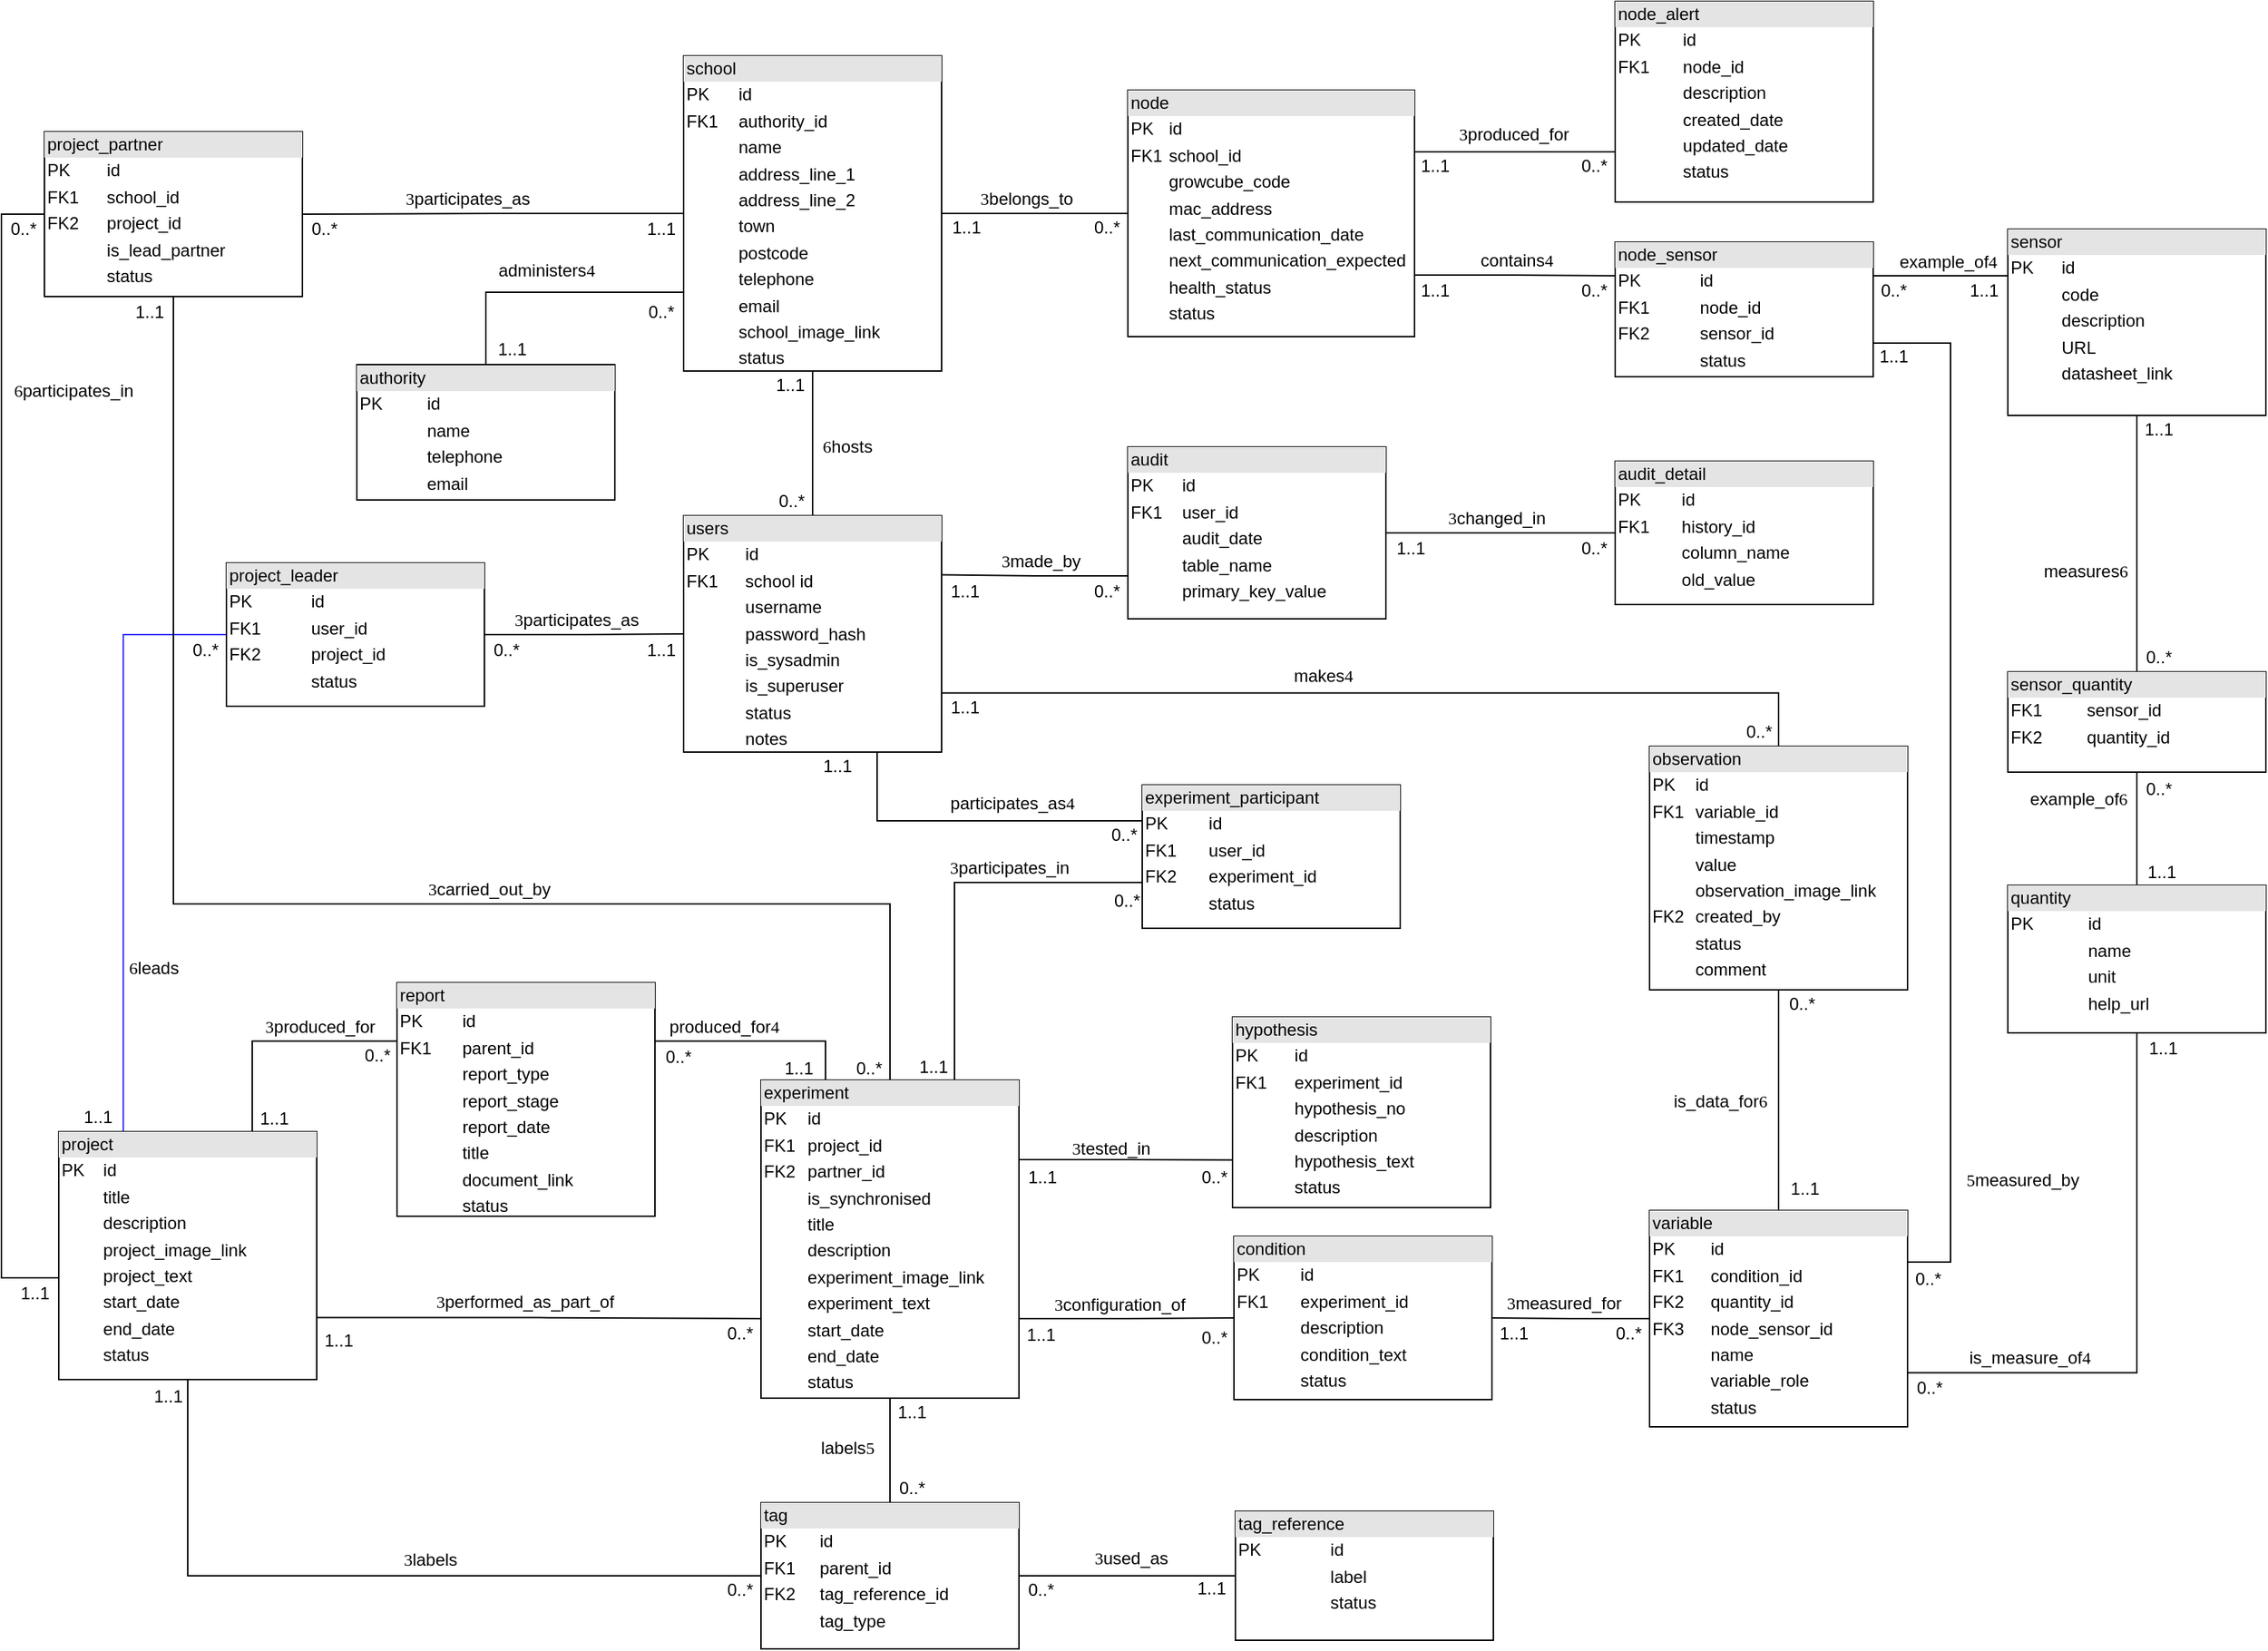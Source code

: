 <mxfile version="16.0.2" type="github">
  <diagram id="GT4HWWDPDFcIHrZqEgRG" name="Page-1">
    <mxGraphModel dx="1186" dy="739" grid="1" gridSize="10" guides="1" tooltips="1" connect="1" arrows="1" fold="1" page="1" pageScale="1" pageWidth="1654" pageHeight="1169" math="0" shadow="0">
      <root>
        <mxCell id="0" />
        <mxCell id="1" parent="0" />
        <mxCell id="s1vKow9W-h1bm-lspdOA-6" style="edgeStyle=orthogonalEdgeStyle;rounded=0;orthogonalLoop=1;jettySize=auto;html=1;entryX=1;entryY=0.5;entryDx=0;entryDy=0;endArrow=none;endFill=0;exitX=0;exitY=0.5;exitDx=0;exitDy=0;" parent="1" source="DI7pAqTGVOurwR-3GRII-1" target="s1vKow9W-h1bm-lspdOA-1" edge="1">
          <mxGeometry relative="1" as="geometry" />
        </mxCell>
        <mxCell id="s1vKow9W-h1bm-lspdOA-41" style="edgeStyle=orthogonalEdgeStyle;rounded=0;orthogonalLoop=1;jettySize=auto;html=1;endArrow=none;endFill=0;" parent="1" source="DI7pAqTGVOurwR-3GRII-1" target="DI7pAqTGVOurwR-3GRII-2" edge="1">
          <mxGeometry relative="1" as="geometry" />
        </mxCell>
        <mxCell id="DI7pAqTGVOurwR-3GRII-1" value="&lt;div style=&quot;box-sizing: border-box ; width: 100% ; background: #e4e4e4 ; padding: 2px&quot;&gt;school&lt;/div&gt;&lt;table style=&quot;width: 100% ; font-size: 1em&quot; cellpadding=&quot;2&quot; cellspacing=&quot;0&quot;&gt;&lt;tbody&gt;&lt;tr&gt;&lt;td&gt;PK&lt;/td&gt;&lt;td&gt;id&lt;/td&gt;&lt;/tr&gt;&lt;tr&gt;&lt;td&gt;FK1&lt;/td&gt;&lt;td&gt;authority_id&lt;/td&gt;&lt;/tr&gt;&lt;tr&gt;&lt;td&gt;&lt;br&gt;&lt;/td&gt;&lt;td&gt;name&lt;/td&gt;&lt;/tr&gt;&lt;tr&gt;&lt;td&gt;&lt;/td&gt;&lt;td&gt;address_line_1&lt;/td&gt;&lt;/tr&gt;&lt;tr&gt;&lt;td&gt;&lt;br&gt;&lt;/td&gt;&lt;td&gt;address_line_2&lt;/td&gt;&lt;/tr&gt;&lt;tr&gt;&lt;td&gt;&lt;br&gt;&lt;/td&gt;&lt;td&gt;town&lt;/td&gt;&lt;/tr&gt;&lt;tr&gt;&lt;td&gt;&lt;br&gt;&lt;/td&gt;&lt;td&gt;postcode&lt;/td&gt;&lt;/tr&gt;&lt;tr&gt;&lt;td&gt;&lt;br&gt;&lt;/td&gt;&lt;td&gt;telephone&lt;/td&gt;&lt;/tr&gt;&lt;tr&gt;&lt;td&gt;&lt;br&gt;&lt;/td&gt;&lt;td&gt;email&lt;/td&gt;&lt;/tr&gt;&lt;tr&gt;&lt;td&gt;&lt;br&gt;&lt;/td&gt;&lt;td&gt;school_image_link&lt;/td&gt;&lt;/tr&gt;&lt;tr&gt;&lt;td&gt;&lt;br&gt;&lt;/td&gt;&lt;td&gt;status&lt;/td&gt;&lt;/tr&gt;&lt;/tbody&gt;&lt;/table&gt;" style="verticalAlign=top;align=left;overflow=fill;html=1;" parent="1" vertex="1">
          <mxGeometry x="516" y="108" width="180" height="220" as="geometry" />
        </mxCell>
        <mxCell id="5m0OywbSjmkyc2m53UQx-3" style="edgeStyle=orthogonalEdgeStyle;rounded=0;orthogonalLoop=1;jettySize=auto;html=1;entryX=0;entryY=0.25;entryDx=0;entryDy=0;endArrow=none;endFill=0;exitX=0.75;exitY=1;exitDx=0;exitDy=0;" edge="1" parent="1" source="DI7pAqTGVOurwR-3GRII-2" target="5m0OywbSjmkyc2m53UQx-1">
          <mxGeometry relative="1" as="geometry" />
        </mxCell>
        <mxCell id="DI7pAqTGVOurwR-3GRII-2" value="&lt;div style=&quot;box-sizing: border-box ; width: 100% ; background: #e4e4e4 ; padding: 2px&quot;&gt;users&lt;/div&gt;&lt;table style=&quot;width: 100% ; font-size: 1em&quot; cellpadding=&quot;2&quot; cellspacing=&quot;0&quot;&gt;&lt;tbody&gt;&lt;tr&gt;&lt;td&gt;PK&lt;/td&gt;&lt;td&gt;id&lt;/td&gt;&lt;/tr&gt;&lt;tr&gt;&lt;td&gt;FK1&lt;/td&gt;&lt;td&gt;school id&lt;/td&gt;&lt;/tr&gt;&lt;tr&gt;&lt;td&gt;&lt;/td&gt;&lt;td&gt;username&lt;/td&gt;&lt;/tr&gt;&lt;tr&gt;&lt;td&gt;&lt;br&gt;&lt;/td&gt;&lt;td&gt;password_hash&lt;/td&gt;&lt;/tr&gt;&lt;tr&gt;&lt;td&gt;&lt;br&gt;&lt;/td&gt;&lt;td&gt;is_sysadmin&lt;/td&gt;&lt;/tr&gt;&lt;tr&gt;&lt;td&gt;&lt;br&gt;&lt;/td&gt;&lt;td&gt;is_superuser&lt;br&gt;&lt;/td&gt;&lt;/tr&gt;&lt;tr&gt;&lt;td&gt;&lt;br&gt;&lt;/td&gt;&lt;td&gt;status&lt;/td&gt;&lt;/tr&gt;&lt;tr&gt;&lt;td&gt;&lt;br&gt;&lt;/td&gt;&lt;td&gt;notes&lt;/td&gt;&lt;/tr&gt;&lt;/tbody&gt;&lt;/table&gt;" style="verticalAlign=top;align=left;overflow=fill;html=1;" parent="1" vertex="1">
          <mxGeometry x="516" y="429" width="180" height="165" as="geometry" />
        </mxCell>
        <mxCell id="s1vKow9W-h1bm-lspdOA-24" style="edgeStyle=orthogonalEdgeStyle;rounded=0;orthogonalLoop=1;jettySize=auto;html=1;endArrow=none;endFill=0;" parent="1" source="DI7pAqTGVOurwR-3GRII-3" target="DI7pAqTGVOurwR-3GRII-1" edge="1">
          <mxGeometry relative="1" as="geometry" />
        </mxCell>
        <mxCell id="mU0qmPMMRrktK2oFucwa-7" style="edgeStyle=orthogonalEdgeStyle;rounded=0;orthogonalLoop=1;jettySize=auto;html=1;entryX=0;entryY=0.25;entryDx=0;entryDy=0;endArrow=none;endFill=0;exitX=1;exitY=0.75;exitDx=0;exitDy=0;" parent="1" source="DI7pAqTGVOurwR-3GRII-3" target="mU0qmPMMRrktK2oFucwa-3" edge="1">
          <mxGeometry relative="1" as="geometry" />
        </mxCell>
        <mxCell id="DI7pAqTGVOurwR-3GRII-3" value="&lt;div style=&quot;box-sizing: border-box ; width: 100% ; background: #e4e4e4 ; padding: 2px&quot;&gt;node&lt;/div&gt;&lt;table style=&quot;width: 100% ; font-size: 1em&quot; cellpadding=&quot;2&quot; cellspacing=&quot;0&quot;&gt;&lt;tbody&gt;&lt;tr&gt;&lt;td&gt;PK&lt;/td&gt;&lt;td&gt;id&lt;/td&gt;&lt;/tr&gt;&lt;tr&gt;&lt;td&gt;FK1&lt;/td&gt;&lt;td&gt;school_id&lt;/td&gt;&lt;/tr&gt;&lt;tr&gt;&lt;td&gt;&lt;/td&gt;&lt;td&gt;growcube_code&lt;/td&gt;&lt;/tr&gt;&lt;tr&gt;&lt;td&gt;&lt;br&gt;&lt;/td&gt;&lt;td&gt;mac_address&lt;/td&gt;&lt;/tr&gt;&lt;tr&gt;&lt;td&gt;&lt;br&gt;&lt;/td&gt;&lt;td&gt;last_communication_date&lt;/td&gt;&lt;/tr&gt;&lt;tr&gt;&lt;td&gt;&lt;br&gt;&lt;/td&gt;&lt;td&gt;next_communication_expected&lt;/td&gt;&lt;/tr&gt;&lt;tr&gt;&lt;td&gt;&lt;br&gt;&lt;/td&gt;&lt;td&gt;health_status&lt;/td&gt;&lt;/tr&gt;&lt;tr&gt;&lt;td&gt;&lt;br&gt;&lt;/td&gt;&lt;td&gt;status&lt;/td&gt;&lt;/tr&gt;&lt;/tbody&gt;&lt;/table&gt;" style="verticalAlign=top;align=left;overflow=fill;html=1;" parent="1" vertex="1">
          <mxGeometry x="826" y="132" width="200" height="172" as="geometry" />
        </mxCell>
        <mxCell id="s1vKow9W-h1bm-lspdOA-9" style="edgeStyle=orthogonalEdgeStyle;rounded=0;orthogonalLoop=1;jettySize=auto;html=1;endArrow=none;endFill=0;exitX=1;exitY=0.75;exitDx=0;exitDy=0;entryX=0;entryY=0.75;entryDx=0;entryDy=0;" parent="1" source="DI7pAqTGVOurwR-3GRII-4" target="DI7pAqTGVOurwR-3GRII-5" edge="1">
          <mxGeometry relative="1" as="geometry" />
        </mxCell>
        <mxCell id="s1vKow9W-h1bm-lspdOA-26" style="edgeStyle=orthogonalEdgeStyle;rounded=0;orthogonalLoop=1;jettySize=auto;html=1;entryX=0;entryY=0.25;entryDx=0;entryDy=0;endArrow=none;endFill=0;exitX=0.75;exitY=0;exitDx=0;exitDy=0;" parent="1" source="DI7pAqTGVOurwR-3GRII-4" target="s1vKow9W-h1bm-lspdOA-25" edge="1">
          <mxGeometry relative="1" as="geometry" />
        </mxCell>
        <mxCell id="s1vKow9W-h1bm-lspdOA-44" style="edgeStyle=orthogonalEdgeStyle;rounded=0;orthogonalLoop=1;jettySize=auto;html=1;exitX=0.25;exitY=0;exitDx=0;exitDy=0;endArrow=none;endFill=0;entryX=0;entryY=0.5;entryDx=0;entryDy=0;strokeColor=#3333FF;" parent="1" source="DI7pAqTGVOurwR-3GRII-4" target="s1vKow9W-h1bm-lspdOA-2" edge="1">
          <mxGeometry relative="1" as="geometry" />
        </mxCell>
        <mxCell id="1vY7KWK3URtFZs-Z1HUP-3" style="edgeStyle=orthogonalEdgeStyle;rounded=0;orthogonalLoop=1;jettySize=auto;html=1;endArrow=none;endFill=0;exitX=0.5;exitY=1;exitDx=0;exitDy=0;entryX=0;entryY=0.5;entryDx=0;entryDy=0;" parent="1" source="DI7pAqTGVOurwR-3GRII-4" target="1vY7KWK3URtFZs-Z1HUP-1" edge="1">
          <mxGeometry relative="1" as="geometry" />
        </mxCell>
        <mxCell id="DI7pAqTGVOurwR-3GRII-4" value="&lt;div style=&quot;box-sizing: border-box ; width: 100% ; background: #e4e4e4 ; padding: 2px&quot;&gt;project&lt;/div&gt;&lt;table style=&quot;width: 100% ; font-size: 1em&quot; cellpadding=&quot;2&quot; cellspacing=&quot;0&quot;&gt;&lt;tbody&gt;&lt;tr&gt;&lt;td&gt;PK&lt;/td&gt;&lt;td&gt;id&lt;/td&gt;&lt;/tr&gt;&lt;tr&gt;&lt;td&gt;&lt;br&gt;&lt;/td&gt;&lt;td&gt;title&lt;/td&gt;&lt;/tr&gt;&lt;tr&gt;&lt;td&gt;&lt;/td&gt;&lt;td&gt;description&lt;/td&gt;&lt;/tr&gt;&lt;tr&gt;&lt;td&gt;&lt;br&gt;&lt;/td&gt;&lt;td&gt;project_image_link&lt;br&gt;&lt;/td&gt;&lt;/tr&gt;&lt;tr&gt;&lt;td&gt;&lt;br&gt;&lt;/td&gt;&lt;td&gt;project_text&lt;br&gt;&lt;/td&gt;&lt;/tr&gt;&lt;tr&gt;&lt;td&gt;&lt;br&gt;&lt;/td&gt;&lt;td&gt;start_date&lt;/td&gt;&lt;/tr&gt;&lt;tr&gt;&lt;td&gt;&lt;br&gt;&lt;/td&gt;&lt;td&gt;end_date&lt;/td&gt;&lt;/tr&gt;&lt;tr&gt;&lt;td&gt;&lt;br&gt;&lt;/td&gt;&lt;td&gt;status&lt;/td&gt;&lt;/tr&gt;&lt;/tbody&gt;&lt;/table&gt;" style="verticalAlign=top;align=left;overflow=fill;html=1;" parent="1" vertex="1">
          <mxGeometry x="80" y="859" width="180" height="173" as="geometry" />
        </mxCell>
        <mxCell id="s1vKow9W-h1bm-lspdOA-11" style="edgeStyle=orthogonalEdgeStyle;rounded=0;orthogonalLoop=1;jettySize=auto;html=1;entryX=0;entryY=0.5;entryDx=0;entryDy=0;endArrow=none;endFill=0;exitX=1;exitY=0.75;exitDx=0;exitDy=0;" parent="1" source="DI7pAqTGVOurwR-3GRII-5" target="DI7pAqTGVOurwR-3GRII-7" edge="1">
          <mxGeometry relative="1" as="geometry" />
        </mxCell>
        <mxCell id="s1vKow9W-h1bm-lspdOA-13" style="edgeStyle=orthogonalEdgeStyle;rounded=0;orthogonalLoop=1;jettySize=auto;html=1;endArrow=none;endFill=0;exitX=1;exitY=0.25;exitDx=0;exitDy=0;entryX=0;entryY=0.75;entryDx=0;entryDy=0;" parent="1" source="DI7pAqTGVOurwR-3GRII-5" target="DI7pAqTGVOurwR-3GRII-8" edge="1">
          <mxGeometry relative="1" as="geometry" />
        </mxCell>
        <mxCell id="s1vKow9W-h1bm-lspdOA-27" style="edgeStyle=orthogonalEdgeStyle;rounded=0;orthogonalLoop=1;jettySize=auto;html=1;entryX=1;entryY=0.25;entryDx=0;entryDy=0;endArrow=none;endFill=0;exitX=0.25;exitY=0;exitDx=0;exitDy=0;" parent="1" source="DI7pAqTGVOurwR-3GRII-5" target="s1vKow9W-h1bm-lspdOA-25" edge="1">
          <mxGeometry relative="1" as="geometry" />
        </mxCell>
        <mxCell id="5m0OywbSjmkyc2m53UQx-17" style="edgeStyle=orthogonalEdgeStyle;rounded=0;orthogonalLoop=1;jettySize=auto;html=1;entryX=0.5;entryY=1;entryDx=0;entryDy=0;endArrow=none;endFill=0;exitX=0.5;exitY=0;exitDx=0;exitDy=0;" edge="1" parent="1" source="DI7pAqTGVOurwR-3GRII-5" target="s1vKow9W-h1bm-lspdOA-1">
          <mxGeometry relative="1" as="geometry">
            <Array as="points">
              <mxPoint x="660" y="700" />
              <mxPoint x="160" y="700" />
            </Array>
          </mxGeometry>
        </mxCell>
        <mxCell id="DI7pAqTGVOurwR-3GRII-5" value="&lt;div style=&quot;box-sizing: border-box ; width: 100% ; background: #e4e4e4 ; padding: 2px&quot;&gt;experiment&lt;/div&gt;&lt;table style=&quot;width: 100% ; font-size: 1em&quot; cellpadding=&quot;2&quot; cellspacing=&quot;0&quot;&gt;&lt;tbody&gt;&lt;tr&gt;&lt;td&gt;PK&lt;/td&gt;&lt;td&gt;id&lt;/td&gt;&lt;/tr&gt;&lt;tr&gt;&lt;td&gt;FK1&lt;/td&gt;&lt;td&gt;project_id&lt;/td&gt;&lt;/tr&gt;&lt;tr&gt;&lt;td&gt;FK2&lt;/td&gt;&lt;td&gt;partner_id&lt;/td&gt;&lt;/tr&gt;&lt;tr&gt;&lt;td&gt;&lt;br&gt;&lt;/td&gt;&lt;td&gt;is_synchronised&lt;/td&gt;&lt;/tr&gt;&lt;tr&gt;&lt;td&gt;&lt;/td&gt;&lt;td&gt;title&lt;/td&gt;&lt;/tr&gt;&lt;tr&gt;&lt;td&gt;&lt;br&gt;&lt;/td&gt;&lt;td&gt;description&lt;/td&gt;&lt;/tr&gt;&lt;tr&gt;&lt;td&gt;&lt;br&gt;&lt;/td&gt;&lt;td&gt;experiment_image_link&lt;/td&gt;&lt;/tr&gt;&lt;tr&gt;&lt;td&gt;&lt;br&gt;&lt;/td&gt;&lt;td&gt;experiment_text&lt;/td&gt;&lt;/tr&gt;&lt;tr&gt;&lt;td&gt;&lt;br&gt;&lt;/td&gt;&lt;td&gt;start_date&lt;/td&gt;&lt;/tr&gt;&lt;tr&gt;&lt;td&gt;&lt;br&gt;&lt;/td&gt;&lt;td&gt;end_date&lt;/td&gt;&lt;/tr&gt;&lt;tr&gt;&lt;td&gt;&lt;br&gt;&lt;/td&gt;&lt;td&gt;status&lt;/td&gt;&lt;/tr&gt;&lt;/tbody&gt;&lt;/table&gt;" style="verticalAlign=top;align=left;overflow=fill;html=1;" parent="1" vertex="1">
          <mxGeometry x="570" y="823" width="180" height="222" as="geometry" />
        </mxCell>
        <mxCell id="s1vKow9W-h1bm-lspdOA-23" style="edgeStyle=orthogonalEdgeStyle;rounded=0;orthogonalLoop=1;jettySize=auto;html=1;entryX=0.5;entryY=1;entryDx=0;entryDy=0;endArrow=none;endFill=0;exitX=0.5;exitY=0;exitDx=0;exitDy=0;" parent="1" source="DI7pAqTGVOurwR-3GRII-6" target="s1vKow9W-h1bm-lspdOA-22" edge="1">
          <mxGeometry relative="1" as="geometry" />
        </mxCell>
        <mxCell id="s1vKow9W-h1bm-lspdOA-48" style="edgeStyle=orthogonalEdgeStyle;rounded=0;orthogonalLoop=1;jettySize=auto;html=1;entryX=1;entryY=0.5;entryDx=0;entryDy=0;endArrow=none;endFill=0;" parent="1" source="DI7pAqTGVOurwR-3GRII-6" target="DI7pAqTGVOurwR-3GRII-7" edge="1">
          <mxGeometry relative="1" as="geometry" />
        </mxCell>
        <mxCell id="DI7pAqTGVOurwR-3GRII-6" value="&lt;div style=&quot;box-sizing: border-box ; width: 100% ; background: #e4e4e4 ; padding: 2px&quot;&gt;variable&lt;/div&gt;&lt;table style=&quot;width: 100% ; font-size: 1em&quot; cellpadding=&quot;2&quot; cellspacing=&quot;0&quot;&gt;&lt;tbody&gt;&lt;tr&gt;&lt;td&gt;PK&lt;/td&gt;&lt;td&gt;id&lt;/td&gt;&lt;/tr&gt;&lt;tr&gt;&lt;td&gt;FK1&lt;/td&gt;&lt;td&gt;condition_id&lt;/td&gt;&lt;/tr&gt;&lt;tr&gt;&lt;td&gt;FK2&lt;/td&gt;&lt;td&gt;quantity_id&lt;/td&gt;&lt;/tr&gt;&lt;tr&gt;&lt;td&gt;FK3&lt;/td&gt;&lt;td&gt;node_sensor_id&lt;/td&gt;&lt;/tr&gt;&lt;tr&gt;&lt;td&gt;&lt;br&gt;&lt;/td&gt;&lt;td&gt;name&lt;/td&gt;&lt;/tr&gt;&lt;tr&gt;&lt;td&gt;&lt;br&gt;&lt;/td&gt;&lt;td&gt;variable_role&lt;/td&gt;&lt;/tr&gt;&lt;tr&gt;&lt;td&gt;&lt;br&gt;&lt;/td&gt;&lt;td&gt;status&lt;/td&gt;&lt;/tr&gt;&lt;/tbody&gt;&lt;/table&gt;" style="verticalAlign=top;align=left;overflow=fill;html=1;" parent="1" vertex="1">
          <mxGeometry x="1190" y="914" width="180" height="151" as="geometry" />
        </mxCell>
        <mxCell id="DI7pAqTGVOurwR-3GRII-7" value="&lt;div style=&quot;box-sizing: border-box ; width: 100% ; background: #e4e4e4 ; padding: 2px&quot;&gt;condition&lt;/div&gt;&lt;table style=&quot;width: 100% ; font-size: 1em&quot; cellpadding=&quot;2&quot; cellspacing=&quot;0&quot;&gt;&lt;tbody&gt;&lt;tr&gt;&lt;td&gt;PK&lt;/td&gt;&lt;td&gt;id&lt;/td&gt;&lt;/tr&gt;&lt;tr&gt;&lt;td&gt;FK1&lt;/td&gt;&lt;td&gt;experiment_id&lt;/td&gt;&lt;/tr&gt;&lt;tr&gt;&lt;td&gt;&lt;/td&gt;&lt;td&gt;description&lt;/td&gt;&lt;/tr&gt;&lt;tr&gt;&lt;td&gt;&lt;br&gt;&lt;/td&gt;&lt;td&gt;condition_text&lt;/td&gt;&lt;/tr&gt;&lt;tr&gt;&lt;td&gt;&lt;br&gt;&lt;/td&gt;&lt;td&gt;status&lt;/td&gt;&lt;/tr&gt;&lt;/tbody&gt;&lt;/table&gt;" style="verticalAlign=top;align=left;overflow=fill;html=1;" parent="1" vertex="1">
          <mxGeometry x="900" y="932" width="180" height="114" as="geometry" />
        </mxCell>
        <mxCell id="DI7pAqTGVOurwR-3GRII-8" value="&lt;div style=&quot;box-sizing: border-box ; width: 100% ; background: #e4e4e4 ; padding: 2px&quot;&gt;hypothesis&lt;/div&gt;&lt;table style=&quot;width: 100% ; font-size: 1em&quot; cellpadding=&quot;2&quot; cellspacing=&quot;0&quot;&gt;&lt;tbody&gt;&lt;tr&gt;&lt;td&gt;PK&lt;/td&gt;&lt;td&gt;id&lt;/td&gt;&lt;/tr&gt;&lt;tr&gt;&lt;td&gt;FK1&lt;/td&gt;&lt;td&gt;experiment_id&lt;/td&gt;&lt;/tr&gt;&lt;tr&gt;&lt;td&gt;&lt;/td&gt;&lt;td&gt;hypothesis_no&lt;/td&gt;&lt;/tr&gt;&lt;tr&gt;&lt;td&gt;&lt;br&gt;&lt;/td&gt;&lt;td&gt;description&lt;/td&gt;&lt;/tr&gt;&lt;tr&gt;&lt;td&gt;&lt;br&gt;&lt;/td&gt;&lt;td&gt;hypothesis_text&lt;/td&gt;&lt;/tr&gt;&lt;tr&gt;&lt;td&gt;&lt;br&gt;&lt;/td&gt;&lt;td&gt;status&lt;/td&gt;&lt;/tr&gt;&lt;/tbody&gt;&lt;/table&gt;" style="verticalAlign=top;align=left;overflow=fill;html=1;" parent="1" vertex="1">
          <mxGeometry x="899" y="779" width="180" height="133" as="geometry" />
        </mxCell>
        <mxCell id="s1vKow9W-h1bm-lspdOA-7" style="edgeStyle=orthogonalEdgeStyle;rounded=0;orthogonalLoop=1;jettySize=auto;html=1;endArrow=none;endFill=0;exitX=0;exitY=0.5;exitDx=0;exitDy=0;entryX=0;entryY=0.5;entryDx=0;entryDy=0;" parent="1" source="s1vKow9W-h1bm-lspdOA-1" target="DI7pAqTGVOurwR-3GRII-4" edge="1">
          <mxGeometry relative="1" as="geometry">
            <Array as="points">
              <mxPoint x="40" y="219" />
              <mxPoint x="40" y="961" />
              <mxPoint x="80" y="961" />
            </Array>
          </mxGeometry>
        </mxCell>
        <mxCell id="s1vKow9W-h1bm-lspdOA-1" value="&lt;div style=&quot;box-sizing: border-box ; width: 100% ; background: #e4e4e4 ; padding: 2px&quot;&gt;project_partner&lt;/div&gt;&lt;table style=&quot;width: 100% ; font-size: 1em&quot; cellpadding=&quot;2&quot; cellspacing=&quot;0&quot;&gt;&lt;tbody&gt;&lt;tr&gt;&lt;td&gt;PK&lt;/td&gt;&lt;td&gt;id&lt;/td&gt;&lt;/tr&gt;&lt;tr&gt;&lt;td&gt;FK1&lt;/td&gt;&lt;td&gt;school_id&lt;/td&gt;&lt;/tr&gt;&lt;tr&gt;&lt;td&gt;FK2&lt;/td&gt;&lt;td&gt;project_id&lt;/td&gt;&lt;/tr&gt;&lt;tr&gt;&lt;td&gt;&lt;br&gt;&lt;/td&gt;&lt;td&gt;is_lead_partner&lt;/td&gt;&lt;/tr&gt;&lt;tr&gt;&lt;td&gt;&lt;br&gt;&lt;/td&gt;&lt;td&gt;status&lt;br&gt;&lt;/td&gt;&lt;/tr&gt;&lt;/tbody&gt;&lt;/table&gt;" style="verticalAlign=top;align=left;overflow=fill;html=1;" parent="1" vertex="1">
          <mxGeometry x="70" y="161" width="180" height="115" as="geometry" />
        </mxCell>
        <mxCell id="s1vKow9W-h1bm-lspdOA-43" style="edgeStyle=orthogonalEdgeStyle;rounded=0;orthogonalLoop=1;jettySize=auto;html=1;entryX=0;entryY=0.5;entryDx=0;entryDy=0;endArrow=none;endFill=0;" parent="1" source="s1vKow9W-h1bm-lspdOA-2" target="DI7pAqTGVOurwR-3GRII-2" edge="1">
          <mxGeometry relative="1" as="geometry" />
        </mxCell>
        <mxCell id="s1vKow9W-h1bm-lspdOA-2" value="&lt;div style=&quot;box-sizing: border-box ; width: 100% ; background: #e4e4e4 ; padding: 2px&quot;&gt;project_leader&lt;/div&gt;&lt;table style=&quot;width: 100% ; font-size: 1em&quot; cellpadding=&quot;2&quot; cellspacing=&quot;0&quot;&gt;&lt;tbody&gt;&lt;tr&gt;&lt;td&gt;PK&lt;/td&gt;&lt;td&gt;id&lt;/td&gt;&lt;/tr&gt;&lt;tr&gt;&lt;td&gt;FK1&lt;/td&gt;&lt;td&gt;user_id&lt;/td&gt;&lt;/tr&gt;&lt;tr&gt;&lt;td&gt;FK2&lt;/td&gt;&lt;td&gt;project_id&lt;/td&gt;&lt;/tr&gt;&lt;tr&gt;&lt;td&gt;&lt;br&gt;&lt;/td&gt;&lt;td&gt;status&lt;/td&gt;&lt;/tr&gt;&lt;/tbody&gt;&lt;/table&gt;" style="verticalAlign=top;align=left;overflow=fill;html=1;" parent="1" vertex="1">
          <mxGeometry x="197" y="462" width="180" height="100" as="geometry" />
        </mxCell>
        <mxCell id="s1vKow9W-h1bm-lspdOA-21" style="edgeStyle=orthogonalEdgeStyle;rounded=0;orthogonalLoop=1;jettySize=auto;html=1;entryX=1;entryY=0.75;entryDx=0;entryDy=0;endArrow=none;endFill=0;exitX=0.5;exitY=1;exitDx=0;exitDy=0;" parent="1" source="mU0qmPMMRrktK2oFucwa-6" target="DI7pAqTGVOurwR-3GRII-6" edge="1">
          <mxGeometry relative="1" as="geometry">
            <mxPoint x="1190" y="825" as="sourcePoint" />
          </mxGeometry>
        </mxCell>
        <mxCell id="5m0OywbSjmkyc2m53UQx-10" style="edgeStyle=orthogonalEdgeStyle;rounded=0;orthogonalLoop=1;jettySize=auto;html=1;entryX=1;entryY=0.75;entryDx=0;entryDy=0;endArrow=none;endFill=0;exitX=0.5;exitY=0;exitDx=0;exitDy=0;" edge="1" parent="1" source="s1vKow9W-h1bm-lspdOA-22" target="DI7pAqTGVOurwR-3GRII-2">
          <mxGeometry relative="1" as="geometry">
            <mxPoint x="1280" y="628" as="sourcePoint" />
          </mxGeometry>
        </mxCell>
        <mxCell id="s1vKow9W-h1bm-lspdOA-22" value="&lt;div style=&quot;box-sizing: border-box ; width: 100% ; background: #e4e4e4 ; padding: 2px&quot;&gt;observation&lt;/div&gt;&lt;table style=&quot;width: 100% ; font-size: 1em&quot; cellpadding=&quot;2&quot; cellspacing=&quot;0&quot;&gt;&lt;tbody&gt;&lt;tr&gt;&lt;td&gt;PK&lt;/td&gt;&lt;td&gt;id&lt;/td&gt;&lt;/tr&gt;&lt;tr&gt;&lt;td&gt;FK1&lt;/td&gt;&lt;td&gt;variable_id&lt;/td&gt;&lt;/tr&gt;&lt;tr&gt;&lt;td&gt;&lt;br&gt;&lt;/td&gt;&lt;td&gt;timestamp&lt;/td&gt;&lt;/tr&gt;&lt;tr&gt;&lt;td&gt;&lt;/td&gt;&lt;td&gt;value&lt;/td&gt;&lt;/tr&gt;&lt;tr&gt;&lt;td&gt;&lt;br&gt;&lt;/td&gt;&lt;td&gt;observation_image_link&lt;/td&gt;&lt;/tr&gt;&lt;tr&gt;&lt;td&gt;FK2&lt;/td&gt;&lt;td&gt;created_by&lt;/td&gt;&lt;/tr&gt;&lt;tr&gt;&lt;td&gt;&lt;br&gt;&lt;/td&gt;&lt;td&gt;status&lt;/td&gt;&lt;/tr&gt;&lt;tr&gt;&lt;td&gt;&lt;br&gt;&lt;/td&gt;&lt;td&gt;comment&lt;/td&gt;&lt;/tr&gt;&lt;/tbody&gt;&lt;/table&gt;" style="verticalAlign=top;align=left;overflow=fill;html=1;" parent="1" vertex="1">
          <mxGeometry x="1190" y="590" width="180" height="170" as="geometry" />
        </mxCell>
        <mxCell id="s1vKow9W-h1bm-lspdOA-25" value="&lt;div style=&quot;box-sizing: border-box ; width: 100% ; background: #e4e4e4 ; padding: 2px&quot;&gt;report&lt;/div&gt;&lt;table style=&quot;width: 100% ; font-size: 1em&quot; cellpadding=&quot;2&quot; cellspacing=&quot;0&quot;&gt;&lt;tbody&gt;&lt;tr&gt;&lt;td&gt;PK&lt;/td&gt;&lt;td&gt;id&lt;/td&gt;&lt;/tr&gt;&lt;tr&gt;&lt;td&gt;FK1&lt;/td&gt;&lt;td&gt;parent_id&lt;/td&gt;&lt;/tr&gt;&lt;tr&gt;&lt;td&gt;&lt;br&gt;&lt;/td&gt;&lt;td&gt;report_type&lt;/td&gt;&lt;/tr&gt;&lt;tr&gt;&lt;td&gt;&lt;br&gt;&lt;/td&gt;&lt;td&gt;report_stage&lt;/td&gt;&lt;/tr&gt;&lt;tr&gt;&lt;td&gt;&lt;/td&gt;&lt;td&gt;report_date&lt;/td&gt;&lt;/tr&gt;&lt;tr&gt;&lt;td&gt;&lt;br&gt;&lt;/td&gt;&lt;td&gt;title&lt;/td&gt;&lt;/tr&gt;&lt;tr&gt;&lt;td&gt;&lt;br&gt;&lt;/td&gt;&lt;td&gt;document_link&lt;/td&gt;&lt;/tr&gt;&lt;tr&gt;&lt;td&gt;&lt;br&gt;&lt;/td&gt;&lt;td&gt;status&lt;/td&gt;&lt;/tr&gt;&lt;/tbody&gt;&lt;/table&gt;" style="verticalAlign=top;align=left;overflow=fill;html=1;" parent="1" vertex="1">
          <mxGeometry x="316" y="755" width="180" height="163" as="geometry" />
        </mxCell>
        <mxCell id="s1vKow9W-h1bm-lspdOA-47" style="edgeStyle=orthogonalEdgeStyle;rounded=0;orthogonalLoop=1;jettySize=auto;html=1;endArrow=none;endFill=0;exitX=1;exitY=0.25;exitDx=0;exitDy=0;entryX=1;entryY=0.25;entryDx=0;entryDy=0;" parent="1" source="s1vKow9W-h1bm-lspdOA-38" target="DI7pAqTGVOurwR-3GRII-2" edge="1">
          <mxGeometry relative="1" as="geometry" />
        </mxCell>
        <mxCell id="mU0qmPMMRrktK2oFucwa-2" style="edgeStyle=orthogonalEdgeStyle;rounded=0;orthogonalLoop=1;jettySize=auto;html=1;entryX=0;entryY=0.5;entryDx=0;entryDy=0;endArrow=none;endFill=0;" parent="1" source="s1vKow9W-h1bm-lspdOA-38" target="mU0qmPMMRrktK2oFucwa-1" edge="1">
          <mxGeometry relative="1" as="geometry" />
        </mxCell>
        <mxCell id="s1vKow9W-h1bm-lspdOA-38" value="&lt;div style=&quot;box-sizing: border-box ; width: 100% ; background: #e4e4e4 ; padding: 2px&quot;&gt;audit&lt;/div&gt;&lt;table style=&quot;width: 100% ; font-size: 1em&quot; cellpadding=&quot;2&quot; cellspacing=&quot;0&quot;&gt;&lt;tbody&gt;&lt;tr&gt;&lt;td&gt;PK&lt;/td&gt;&lt;td&gt;id&lt;/td&gt;&lt;/tr&gt;&lt;tr&gt;&lt;td&gt;FK1&lt;/td&gt;&lt;td&gt;user_id&lt;/td&gt;&lt;/tr&gt;&lt;tr&gt;&lt;td&gt;&lt;/td&gt;&lt;td&gt;audit_date&lt;/td&gt;&lt;/tr&gt;&lt;tr&gt;&lt;td&gt;&lt;br&gt;&lt;/td&gt;&lt;td&gt;table_name&lt;/td&gt;&lt;/tr&gt;&lt;tr&gt;&lt;td&gt;&lt;br&gt;&lt;/td&gt;&lt;td&gt;primary_key_value&lt;/td&gt;&lt;/tr&gt;&lt;/tbody&gt;&lt;/table&gt;" style="verticalAlign=top;align=left;overflow=fill;html=1;direction=west;" parent="1" vertex="1">
          <mxGeometry x="826" y="381" width="180" height="120" as="geometry" />
        </mxCell>
        <mxCell id="mU0qmPMMRrktK2oFucwa-1" value="&lt;div style=&quot;box-sizing: border-box ; width: 100% ; background: #e4e4e4 ; padding: 2px&quot;&gt;audit_detail&lt;/div&gt;&lt;table style=&quot;width: 100% ; font-size: 1em&quot; cellpadding=&quot;2&quot; cellspacing=&quot;0&quot;&gt;&lt;tbody&gt;&lt;tr&gt;&lt;td&gt;PK&lt;/td&gt;&lt;td&gt;id&lt;/td&gt;&lt;/tr&gt;&lt;tr&gt;&lt;td&gt;FK1&lt;/td&gt;&lt;td&gt;history_id&lt;/td&gt;&lt;/tr&gt;&lt;tr&gt;&lt;td&gt;&lt;/td&gt;&lt;td&gt;column_name&lt;/td&gt;&lt;/tr&gt;&lt;tr&gt;&lt;td&gt;&lt;br&gt;&lt;/td&gt;&lt;td&gt;old_value&lt;/td&gt;&lt;/tr&gt;&lt;/tbody&gt;&lt;/table&gt;" style="verticalAlign=top;align=left;overflow=fill;html=1;" parent="1" vertex="1">
          <mxGeometry x="1166" y="391" width="180" height="100" as="geometry" />
        </mxCell>
        <mxCell id="n-VTMBPoaEP1NuKZzEx5-3" style="edgeStyle=orthogonalEdgeStyle;rounded=0;orthogonalLoop=1;jettySize=auto;html=1;endArrow=none;endFill=0;exitX=1;exitY=0.75;exitDx=0;exitDy=0;entryX=1;entryY=0.25;entryDx=0;entryDy=0;" parent="1" source="mU0qmPMMRrktK2oFucwa-3" target="DI7pAqTGVOurwR-3GRII-6" edge="1">
          <mxGeometry relative="1" as="geometry">
            <Array as="points">
              <mxPoint x="1400" y="309" />
              <mxPoint x="1400" y="950" />
              <mxPoint x="1370" y="950" />
            </Array>
            <mxPoint x="1370" y="902" as="targetPoint" />
          </mxGeometry>
        </mxCell>
        <mxCell id="mU0qmPMMRrktK2oFucwa-3" value="&lt;div style=&quot;box-sizing: border-box ; width: 100% ; background: #e4e4e4 ; padding: 2px&quot;&gt;node_sensor&lt;/div&gt;&lt;table style=&quot;width: 100% ; font-size: 1em&quot; cellpadding=&quot;2&quot; cellspacing=&quot;0&quot;&gt;&lt;tbody&gt;&lt;tr&gt;&lt;td&gt;PK&lt;/td&gt;&lt;td&gt;id&lt;/td&gt;&lt;/tr&gt;&lt;tr&gt;&lt;td&gt;FK1&lt;/td&gt;&lt;td&gt;node_id&lt;/td&gt;&lt;/tr&gt;&lt;tr&gt;&lt;td&gt;FK2&lt;/td&gt;&lt;td&gt;sensor_id&lt;br&gt;&lt;/td&gt;&lt;/tr&gt;&lt;tr&gt;&lt;td&gt;&lt;br&gt;&lt;/td&gt;&lt;td&gt;status&lt;/td&gt;&lt;/tr&gt;&lt;/tbody&gt;&lt;/table&gt;" style="verticalAlign=top;align=left;overflow=fill;html=1;" parent="1" vertex="1">
          <mxGeometry x="1166" y="238" width="180" height="94" as="geometry" />
        </mxCell>
        <mxCell id="mU0qmPMMRrktK2oFucwa-8" style="edgeStyle=orthogonalEdgeStyle;rounded=0;orthogonalLoop=1;jettySize=auto;html=1;entryX=1;entryY=0.25;entryDx=0;entryDy=0;endArrow=none;endFill=0;exitX=0;exitY=0.25;exitDx=0;exitDy=0;" parent="1" source="mU0qmPMMRrktK2oFucwa-4" target="mU0qmPMMRrktK2oFucwa-3" edge="1">
          <mxGeometry relative="1" as="geometry" />
        </mxCell>
        <mxCell id="mU0qmPMMRrktK2oFucwa-9" style="edgeStyle=orthogonalEdgeStyle;rounded=0;orthogonalLoop=1;jettySize=auto;html=1;entryX=0.5;entryY=0;entryDx=0;entryDy=0;endArrow=none;endFill=0;" parent="1" source="mU0qmPMMRrktK2oFucwa-4" target="mU0qmPMMRrktK2oFucwa-5" edge="1">
          <mxGeometry relative="1" as="geometry" />
        </mxCell>
        <mxCell id="mU0qmPMMRrktK2oFucwa-4" value="&lt;div style=&quot;box-sizing: border-box ; width: 100% ; background: #e4e4e4 ; padding: 2px&quot;&gt;sensor&lt;/div&gt;&lt;table style=&quot;width: 100% ; font-size: 1em&quot; cellpadding=&quot;2&quot; cellspacing=&quot;0&quot;&gt;&lt;tbody&gt;&lt;tr&gt;&lt;td&gt;PK&lt;/td&gt;&lt;td&gt;id&lt;/td&gt;&lt;/tr&gt;&lt;tr&gt;&lt;td&gt;&lt;br&gt;&lt;/td&gt;&lt;td&gt;code&lt;/td&gt;&lt;/tr&gt;&lt;tr&gt;&lt;td&gt;&lt;/td&gt;&lt;td&gt;description&lt;/td&gt;&lt;/tr&gt;&lt;tr&gt;&lt;td&gt;&lt;br&gt;&lt;/td&gt;&lt;td&gt;URL&lt;/td&gt;&lt;/tr&gt;&lt;tr&gt;&lt;td&gt;&lt;br&gt;&lt;/td&gt;&lt;td&gt;datasheet_link&lt;/td&gt;&lt;/tr&gt;&lt;/tbody&gt;&lt;/table&gt;" style="verticalAlign=top;align=left;overflow=fill;html=1;" parent="1" vertex="1">
          <mxGeometry x="1440" y="229" width="180" height="130" as="geometry" />
        </mxCell>
        <mxCell id="mU0qmPMMRrktK2oFucwa-10" style="edgeStyle=orthogonalEdgeStyle;rounded=0;orthogonalLoop=1;jettySize=auto;html=1;entryX=0.5;entryY=0;entryDx=0;entryDy=0;endArrow=none;endFill=0;" parent="1" source="mU0qmPMMRrktK2oFucwa-5" target="mU0qmPMMRrktK2oFucwa-6" edge="1">
          <mxGeometry relative="1" as="geometry" />
        </mxCell>
        <mxCell id="mU0qmPMMRrktK2oFucwa-5" value="&lt;div style=&quot;box-sizing: border-box ; width: 100% ; background: #e4e4e4 ; padding: 2px&quot;&gt;sensor_quantity&lt;/div&gt;&lt;table style=&quot;width: 100% ; font-size: 1em&quot; cellpadding=&quot;2&quot; cellspacing=&quot;0&quot;&gt;&lt;tbody&gt;&lt;tr&gt;&lt;td&gt;FK1&lt;/td&gt;&lt;td&gt;sensor_id&lt;/td&gt;&lt;/tr&gt;&lt;tr&gt;&lt;td&gt;FK2&lt;/td&gt;&lt;td&gt;quantity_id&lt;/td&gt;&lt;/tr&gt;&lt;/tbody&gt;&lt;/table&gt;" style="verticalAlign=top;align=left;overflow=fill;html=1;" parent="1" vertex="1">
          <mxGeometry x="1440" y="538" width="180" height="70" as="geometry" />
        </mxCell>
        <mxCell id="mU0qmPMMRrktK2oFucwa-6" value="&lt;div style=&quot;box-sizing: border-box ; width: 100% ; background: #e4e4e4 ; padding: 2px&quot;&gt;quantity&lt;/div&gt;&lt;table style=&quot;width: 100% ; font-size: 1em&quot; cellpadding=&quot;2&quot; cellspacing=&quot;0&quot;&gt;&lt;tbody&gt;&lt;tr&gt;&lt;td&gt;PK&lt;/td&gt;&lt;td&gt;id&lt;/td&gt;&lt;/tr&gt;&lt;tr&gt;&lt;td&gt;&lt;br&gt;&lt;/td&gt;&lt;td&gt;name&lt;/td&gt;&lt;/tr&gt;&lt;tr&gt;&lt;td&gt;&lt;/td&gt;&lt;td&gt;unit&lt;/td&gt;&lt;/tr&gt;&lt;tr&gt;&lt;td&gt;&lt;br&gt;&lt;/td&gt;&lt;td&gt;help_url&lt;/td&gt;&lt;/tr&gt;&lt;/tbody&gt;&lt;/table&gt;" style="verticalAlign=top;align=left;overflow=fill;html=1;" parent="1" vertex="1">
          <mxGeometry x="1440" y="687" width="180" height="103" as="geometry" />
        </mxCell>
        <mxCell id="mU0qmPMMRrktK2oFucwa-12" style="edgeStyle=orthogonalEdgeStyle;rounded=0;orthogonalLoop=1;jettySize=auto;html=1;entryX=1;entryY=0.25;entryDx=0;entryDy=0;endArrow=none;endFill=0;exitX=0;exitY=0.75;exitDx=0;exitDy=0;" parent="1" source="mU0qmPMMRrktK2oFucwa-11" target="DI7pAqTGVOurwR-3GRII-3" edge="1">
          <mxGeometry relative="1" as="geometry" />
        </mxCell>
        <mxCell id="mU0qmPMMRrktK2oFucwa-11" value="&lt;div style=&quot;box-sizing: border-box ; width: 100% ; background: #e4e4e4 ; padding: 2px&quot;&gt;node_alert&lt;/div&gt;&lt;table style=&quot;width: 100% ; font-size: 1em&quot; cellpadding=&quot;2&quot; cellspacing=&quot;0&quot;&gt;&lt;tbody&gt;&lt;tr&gt;&lt;td&gt;PK&lt;/td&gt;&lt;td&gt;id&lt;/td&gt;&lt;/tr&gt;&lt;tr&gt;&lt;td&gt;FK1&lt;/td&gt;&lt;td&gt;node_id&lt;/td&gt;&lt;/tr&gt;&lt;tr&gt;&lt;td&gt;&lt;/td&gt;&lt;td&gt;description&lt;/td&gt;&lt;/tr&gt;&lt;tr&gt;&lt;td&gt;&lt;br&gt;&lt;/td&gt;&lt;td&gt;created_date&lt;/td&gt;&lt;/tr&gt;&lt;tr&gt;&lt;td&gt;&lt;br&gt;&lt;/td&gt;&lt;td&gt;updated_date&lt;/td&gt;&lt;/tr&gt;&lt;tr&gt;&lt;td&gt;&lt;br&gt;&lt;/td&gt;&lt;td&gt;status&lt;/td&gt;&lt;/tr&gt;&lt;tr&gt;&lt;td&gt;&lt;br&gt;&lt;/td&gt;&lt;td&gt;&lt;br&gt;&lt;/td&gt;&lt;/tr&gt;&lt;/tbody&gt;&lt;/table&gt;" style="verticalAlign=top;align=left;overflow=fill;html=1;" parent="1" vertex="1">
          <mxGeometry x="1166" y="70" width="180" height="140" as="geometry" />
        </mxCell>
        <mxCell id="mU0qmPMMRrktK2oFucwa-15" value="0..*" style="text;html=1;align=center;verticalAlign=middle;resizable=0;points=[];autosize=1;strokeColor=none;fillColor=none;" parent="1" vertex="1">
          <mxGeometry x="1136" y="262" width="30" height="20" as="geometry" />
        </mxCell>
        <mxCell id="mU0qmPMMRrktK2oFucwa-16" value="0..*" style="text;html=1;align=center;verticalAlign=middle;resizable=0;points=[];autosize=1;strokeColor=none;fillColor=none;" parent="1" vertex="1">
          <mxGeometry x="540" y="990" width="30" height="20" as="geometry" />
        </mxCell>
        <mxCell id="mU0qmPMMRrktK2oFucwa-17" value="0..*" style="text;html=1;align=center;verticalAlign=middle;resizable=0;points=[];autosize=1;strokeColor=none;fillColor=none;" parent="1" vertex="1">
          <mxGeometry x="497" y="797" width="30" height="20" as="geometry" />
        </mxCell>
        <mxCell id="mU0qmPMMRrktK2oFucwa-19" value="0..*" style="text;html=1;align=center;verticalAlign=middle;resizable=0;points=[];autosize=1;strokeColor=none;fillColor=none;" parent="1" vertex="1">
          <mxGeometry x="1345" y="262" width="30" height="20" as="geometry" />
        </mxCell>
        <mxCell id="mU0qmPMMRrktK2oFucwa-20" value="0..*" style="text;html=1;align=center;verticalAlign=middle;resizable=0;points=[];autosize=1;strokeColor=none;fillColor=none;" parent="1" vertex="1">
          <mxGeometry x="1136" y="442" width="30" height="20" as="geometry" />
        </mxCell>
        <mxCell id="mU0qmPMMRrktK2oFucwa-21" value="0..*" style="text;html=1;align=center;verticalAlign=middle;resizable=0;points=[];autosize=1;strokeColor=none;fillColor=none;" parent="1" vertex="1">
          <mxGeometry x="287" y="796" width="30" height="20" as="geometry" />
        </mxCell>
        <mxCell id="mU0qmPMMRrktK2oFucwa-22" value="0..*" style="text;html=1;align=center;verticalAlign=middle;resizable=0;points=[];autosize=1;strokeColor=none;fillColor=none;" parent="1" vertex="1">
          <mxGeometry x="796" y="472" width="30" height="20" as="geometry" />
        </mxCell>
        <mxCell id="mU0qmPMMRrktK2oFucwa-23" value="0..*" style="text;html=1;align=center;verticalAlign=middle;resizable=0;points=[];autosize=1;strokeColor=none;fillColor=none;" parent="1" vertex="1">
          <mxGeometry x="796" y="218" width="30" height="20" as="geometry" />
        </mxCell>
        <mxCell id="mU0qmPMMRrktK2oFucwa-24" value="0..*" style="text;html=1;align=center;verticalAlign=middle;resizable=0;points=[];autosize=1;strokeColor=none;fillColor=none;" parent="1" vertex="1">
          <mxGeometry x="40" y="219" width="30" height="20" as="geometry" />
        </mxCell>
        <mxCell id="mU0qmPMMRrktK2oFucwa-25" value="0..*" style="text;html=1;align=center;verticalAlign=middle;resizable=0;points=[];autosize=1;strokeColor=none;fillColor=none;" parent="1" vertex="1">
          <mxGeometry x="250" y="219" width="30" height="20" as="geometry" />
        </mxCell>
        <mxCell id="mU0qmPMMRrktK2oFucwa-26" value="0..*" style="text;html=1;align=center;verticalAlign=middle;resizable=0;points=[];autosize=1;strokeColor=none;fillColor=none;" parent="1" vertex="1">
          <mxGeometry x="1136" y="175" width="30" height="20" as="geometry" />
        </mxCell>
        <mxCell id="mU0qmPMMRrktK2oFucwa-27" value="0..*" style="text;html=1;align=center;verticalAlign=middle;resizable=0;points=[];autosize=1;strokeColor=none;fillColor=none;" parent="1" vertex="1">
          <mxGeometry x="871" y="993" width="30" height="20" as="geometry" />
        </mxCell>
        <mxCell id="mU0qmPMMRrktK2oFucwa-28" value="0..*" style="text;html=1;align=center;verticalAlign=middle;resizable=0;points=[];autosize=1;strokeColor=none;fillColor=none;" parent="1" vertex="1">
          <mxGeometry x="871" y="881" width="30" height="20" as="geometry" />
        </mxCell>
        <mxCell id="mU0qmPMMRrktK2oFucwa-29" value="0..*" style="text;html=1;align=center;verticalAlign=middle;resizable=0;points=[];autosize=1;strokeColor=none;fillColor=none;" parent="1" vertex="1">
          <mxGeometry x="167" y="513" width="30" height="20" as="geometry" />
        </mxCell>
        <mxCell id="mU0qmPMMRrktK2oFucwa-30" value="0..*" style="text;html=1;align=center;verticalAlign=middle;resizable=0;points=[];autosize=1;strokeColor=none;fillColor=none;" parent="1" vertex="1">
          <mxGeometry x="576" y="409" width="30" height="20" as="geometry" />
        </mxCell>
        <mxCell id="mU0qmPMMRrktK2oFucwa-31" value="0..*" style="text;html=1;align=center;verticalAlign=middle;resizable=0;points=[];autosize=1;strokeColor=none;fillColor=none;" parent="1" vertex="1">
          <mxGeometry x="377" y="513" width="30" height="20" as="geometry" />
        </mxCell>
        <mxCell id="mU0qmPMMRrktK2oFucwa-32" value="1..1" style="text;html=1;align=center;verticalAlign=middle;resizable=0;points=[];autosize=1;strokeColor=none;fillColor=none;" parent="1" vertex="1">
          <mxGeometry x="576" y="805" width="40" height="20" as="geometry" />
        </mxCell>
        <mxCell id="mU0qmPMMRrktK2oFucwa-33" value="0..*" style="text;html=1;align=center;verticalAlign=middle;resizable=0;points=[];autosize=1;strokeColor=none;fillColor=none;" parent="1" vertex="1">
          <mxGeometry x="1160" y="990" width="30" height="20" as="geometry" />
        </mxCell>
        <mxCell id="mU0qmPMMRrktK2oFucwa-34" value="0..*" style="text;html=1;align=center;verticalAlign=middle;resizable=0;points=[];autosize=1;strokeColor=none;fillColor=none;" parent="1" vertex="1">
          <mxGeometry x="1370" y="1028" width="30" height="20" as="geometry" />
        </mxCell>
        <mxCell id="mU0qmPMMRrktK2oFucwa-35" value="0..*" style="text;html=1;align=center;verticalAlign=middle;resizable=0;points=[];autosize=1;strokeColor=none;fillColor=none;" parent="1" vertex="1">
          <mxGeometry x="1281" y="760" width="30" height="20" as="geometry" />
        </mxCell>
        <mxCell id="mU0qmPMMRrktK2oFucwa-36" value="0..*" style="text;html=1;align=center;verticalAlign=middle;resizable=0;points=[];autosize=1;strokeColor=none;fillColor=none;" parent="1" vertex="1">
          <mxGeometry x="1530" y="610" width="30" height="20" as="geometry" />
        </mxCell>
        <mxCell id="mU0qmPMMRrktK2oFucwa-37" value="0..*" style="text;html=1;align=center;verticalAlign=middle;resizable=0;points=[];autosize=1;strokeColor=none;fillColor=none;" parent="1" vertex="1">
          <mxGeometry x="1530" y="518" width="30" height="20" as="geometry" />
        </mxCell>
        <mxCell id="mU0qmPMMRrktK2oFucwa-38" value="1..1" style="text;html=1;align=center;verticalAlign=middle;resizable=0;points=[];autosize=1;strokeColor=none;fillColor=none;" parent="1" vertex="1">
          <mxGeometry x="746" y="881" width="40" height="20" as="geometry" />
        </mxCell>
        <mxCell id="mU0qmPMMRrktK2oFucwa-39" value="1..1" style="text;html=1;align=center;verticalAlign=middle;resizable=0;points=[];autosize=1;strokeColor=none;fillColor=none;" parent="1" vertex="1">
          <mxGeometry x="1278" y="889" width="40" height="20" as="geometry" />
        </mxCell>
        <mxCell id="mU0qmPMMRrktK2oFucwa-40" value="1..1" style="text;html=1;align=center;verticalAlign=middle;resizable=0;points=[];autosize=1;strokeColor=none;fillColor=none;" parent="1" vertex="1">
          <mxGeometry x="693" y="218" width="40" height="20" as="geometry" />
        </mxCell>
        <mxCell id="mU0qmPMMRrktK2oFucwa-41" value="1..1" style="text;html=1;align=center;verticalAlign=middle;resizable=0;points=[];autosize=1;strokeColor=none;fillColor=none;" parent="1" vertex="1">
          <mxGeometry x="692" y="472" width="40" height="20" as="geometry" />
        </mxCell>
        <mxCell id="mU0qmPMMRrktK2oFucwa-42" value="1..1" style="text;html=1;align=center;verticalAlign=middle;resizable=0;points=[];autosize=1;strokeColor=none;fillColor=none;" parent="1" vertex="1">
          <mxGeometry x="1003" y="442" width="40" height="20" as="geometry" />
        </mxCell>
        <mxCell id="mU0qmPMMRrktK2oFucwa-43" value="1..1" style="text;html=1;align=center;verticalAlign=middle;resizable=0;points=[];autosize=1;strokeColor=none;fillColor=none;" parent="1" vertex="1">
          <mxGeometry x="1527" y="668" width="40" height="20" as="geometry" />
        </mxCell>
        <mxCell id="mU0qmPMMRrktK2oFucwa-44" value="1..1" style="text;html=1;align=center;verticalAlign=middle;resizable=0;points=[];autosize=1;strokeColor=none;fillColor=none;" parent="1" vertex="1">
          <mxGeometry x="1020" y="262" width="40" height="20" as="geometry" />
        </mxCell>
        <mxCell id="mU0qmPMMRrktK2oFucwa-45" value="1..1" style="text;html=1;align=center;verticalAlign=middle;resizable=0;points=[];autosize=1;strokeColor=none;fillColor=none;" parent="1" vertex="1">
          <mxGeometry x="1020" y="175" width="40" height="20" as="geometry" />
        </mxCell>
        <mxCell id="mU0qmPMMRrktK2oFucwa-46" value="1..1" style="text;html=1;align=center;verticalAlign=middle;resizable=0;points=[];autosize=1;strokeColor=none;fillColor=none;" parent="1" vertex="1">
          <mxGeometry x="1403" y="262" width="40" height="20" as="geometry" />
        </mxCell>
        <mxCell id="mU0qmPMMRrktK2oFucwa-47" value="1..1" style="text;html=1;align=center;verticalAlign=middle;resizable=0;points=[];autosize=1;strokeColor=none;fillColor=none;" parent="1" vertex="1">
          <mxGeometry x="1525" y="359" width="40" height="20" as="geometry" />
        </mxCell>
        <mxCell id="mU0qmPMMRrktK2oFucwa-48" value="1..1" style="text;html=1;align=center;verticalAlign=middle;resizable=0;points=[];autosize=1;strokeColor=none;fillColor=none;" parent="1" vertex="1">
          <mxGeometry x="745" y="991" width="40" height="20" as="geometry" />
        </mxCell>
        <mxCell id="mU0qmPMMRrktK2oFucwa-49" value="1..1" style="text;html=1;align=center;verticalAlign=middle;resizable=0;points=[];autosize=1;strokeColor=none;fillColor=none;" parent="1" vertex="1">
          <mxGeometry x="1075" y="990" width="40" height="20" as="geometry" />
        </mxCell>
        <mxCell id="mU0qmPMMRrktK2oFucwa-50" value="1..1" style="text;html=1;align=center;verticalAlign=middle;resizable=0;points=[];autosize=1;strokeColor=none;fillColor=none;" parent="1" vertex="1">
          <mxGeometry x="1528" y="791" width="40" height="20" as="geometry" />
        </mxCell>
        <mxCell id="mU0qmPMMRrktK2oFucwa-52" value="1..1" style="text;html=1;align=center;verticalAlign=middle;resizable=0;points=[];autosize=1;strokeColor=none;fillColor=none;" parent="1" vertex="1">
          <mxGeometry x="480" y="513" width="40" height="20" as="geometry" />
        </mxCell>
        <mxCell id="mU0qmPMMRrktK2oFucwa-53" value="1..1" style="text;html=1;align=center;verticalAlign=middle;resizable=0;points=[];autosize=1;strokeColor=none;fillColor=none;" parent="1" vertex="1">
          <mxGeometry x="480" y="219" width="40" height="20" as="geometry" />
        </mxCell>
        <mxCell id="mU0qmPMMRrktK2oFucwa-54" value="1..1" style="text;html=1;align=center;verticalAlign=middle;resizable=0;points=[];autosize=1;strokeColor=none;fillColor=none;" parent="1" vertex="1">
          <mxGeometry x="87" y="839" width="40" height="20" as="geometry" />
        </mxCell>
        <mxCell id="mU0qmPMMRrktK2oFucwa-55" value="1..1" style="text;html=1;align=center;verticalAlign=middle;resizable=0;points=[];autosize=1;strokeColor=none;fillColor=none;" parent="1" vertex="1">
          <mxGeometry x="210" y="840" width="40" height="20" as="geometry" />
        </mxCell>
        <mxCell id="mU0qmPMMRrktK2oFucwa-56" value="1..1" style="text;html=1;align=center;verticalAlign=middle;resizable=0;points=[];autosize=1;strokeColor=none;fillColor=none;" parent="1" vertex="1">
          <mxGeometry x="255" y="995" width="40" height="20" as="geometry" />
        </mxCell>
        <mxCell id="mU0qmPMMRrktK2oFucwa-58" value="&lt;font face=&quot;webdings&quot;&gt;3&lt;/font&gt;participates_as" style="text;html=1;align=center;verticalAlign=middle;resizable=0;points=[];autosize=1;strokeColor=none;fillColor=none;" parent="1" vertex="1">
          <mxGeometry x="310" y="198" width="110" height="20" as="geometry" />
        </mxCell>
        <mxCell id="mU0qmPMMRrktK2oFucwa-59" value="&lt;font face=&quot;webdings&quot;&gt;3&lt;/font&gt;belongs_to" style="text;html=1;align=center;verticalAlign=middle;resizable=0;points=[];autosize=1;strokeColor=none;fillColor=none;" parent="1" vertex="1">
          <mxGeometry x="710" y="198" width="90" height="20" as="geometry" />
        </mxCell>
        <mxCell id="mU0qmPMMRrktK2oFucwa-60" value="participates_as&lt;span style=&quot;font-family: &amp;#34;webdings&amp;#34;&quot;&gt;4&lt;/span&gt;" style="text;html=1;align=center;verticalAlign=middle;resizable=0;points=[];autosize=1;strokeColor=none;fillColor=none;" parent="1" vertex="1">
          <mxGeometry x="690" y="620" width="110" height="20" as="geometry" />
        </mxCell>
        <mxCell id="mU0qmPMMRrktK2oFucwa-61" value="&lt;font face=&quot;webdings&quot;&gt;3&lt;/font&gt;made_by" style="text;html=1;align=center;verticalAlign=middle;resizable=0;points=[];autosize=1;strokeColor=none;fillColor=none;" parent="1" vertex="1">
          <mxGeometry x="725" y="451" width="80" height="20" as="geometry" />
        </mxCell>
        <mxCell id="mU0qmPMMRrktK2oFucwa-62" value="1..1" style="text;html=1;align=center;verticalAlign=middle;resizable=0;points=[];autosize=1;strokeColor=none;fillColor=none;" parent="1" vertex="1">
          <mxGeometry x="570" y="328" width="40" height="20" as="geometry" />
        </mxCell>
        <mxCell id="mU0qmPMMRrktK2oFucwa-63" value="&lt;font face=&quot;webdings&quot;&gt;3&lt;/font&gt;tested_in" style="text;html=1;align=center;verticalAlign=middle;resizable=0;points=[];autosize=1;strokeColor=none;fillColor=none;" parent="1" vertex="1">
          <mxGeometry x="774" y="861" width="80" height="20" as="geometry" />
        </mxCell>
        <mxCell id="mU0qmPMMRrktK2oFucwa-64" value="&lt;font face=&quot;webdings&quot;&gt;3&lt;/font&gt;configuration_of" style="text;html=1;align=center;verticalAlign=middle;resizable=0;points=[];autosize=1;strokeColor=none;fillColor=none;" parent="1" vertex="1">
          <mxGeometry x="765" y="970" width="110" height="20" as="geometry" />
        </mxCell>
        <mxCell id="mU0qmPMMRrktK2oFucwa-65" value="&lt;font face=&quot;webdings&quot;&gt;3&lt;/font&gt;performed_as_part_of" style="text;html=1;align=center;verticalAlign=middle;resizable=0;points=[];autosize=1;strokeColor=none;fillColor=none;" parent="1" vertex="1">
          <mxGeometry x="330" y="968" width="150" height="20" as="geometry" />
        </mxCell>
        <mxCell id="mU0qmPMMRrktK2oFucwa-66" value="&lt;font face=&quot;webdings&quot;&gt;3&lt;/font&gt;measured_for" style="text;html=1;align=center;verticalAlign=middle;resizable=0;points=[];autosize=1;strokeColor=none;fillColor=none;" parent="1" vertex="1">
          <mxGeometry x="1080" y="969" width="100" height="20" as="geometry" />
        </mxCell>
        <mxCell id="mU0qmPMMRrktK2oFucwa-67" value="&lt;font face=&quot;webdings&quot;&gt;3&lt;/font&gt;changed_in" style="text;html=1;align=center;verticalAlign=middle;resizable=0;points=[];autosize=1;strokeColor=none;fillColor=none;" parent="1" vertex="1">
          <mxGeometry x="1038" y="421" width="90" height="20" as="geometry" />
        </mxCell>
        <mxCell id="mU0qmPMMRrktK2oFucwa-68" value="&lt;font face=&quot;webdings&quot;&gt;3&lt;/font&gt;produced_for" style="text;html=1;align=center;verticalAlign=middle;resizable=0;points=[];autosize=1;strokeColor=none;fillColor=none;" parent="1" vertex="1">
          <mxGeometry x="1045" y="153" width="100" height="20" as="geometry" />
        </mxCell>
        <mxCell id="mU0qmPMMRrktK2oFucwa-70" value="contains&lt;font face=&quot;webdings&quot;&gt;4&lt;/font&gt;" style="text;html=1;align=center;verticalAlign=middle;resizable=0;points=[];autosize=1;strokeColor=none;fillColor=none;" parent="1" vertex="1">
          <mxGeometry x="1062" y="241" width="70" height="20" as="geometry" />
        </mxCell>
        <mxCell id="mU0qmPMMRrktK2oFucwa-71" value="example_of&lt;font face=&quot;webdings&quot;&gt;4&lt;/font&gt;" style="text;html=1;align=center;verticalAlign=middle;resizable=0;points=[];autosize=1;strokeColor=none;fillColor=none;" parent="1" vertex="1">
          <mxGeometry x="1353" y="242" width="90" height="20" as="geometry" />
        </mxCell>
        <mxCell id="mU0qmPMMRrktK2oFucwa-73" value="is_measure_of&lt;font face=&quot;webdings&quot;&gt;4&lt;/font&gt;" style="text;html=1;align=center;verticalAlign=middle;resizable=0;points=[];autosize=1;strokeColor=none;fillColor=none;" parent="1" vertex="1">
          <mxGeometry x="1400" y="1007" width="110" height="20" as="geometry" />
        </mxCell>
        <mxCell id="mU0qmPMMRrktK2oFucwa-74" value="produced_for&lt;font face=&quot;webdings&quot;&gt;4&lt;/font&gt;" style="text;html=1;align=center;verticalAlign=middle;resizable=0;points=[];autosize=1;strokeColor=none;fillColor=none;" parent="1" vertex="1">
          <mxGeometry x="494" y="776" width="100" height="20" as="geometry" />
        </mxCell>
        <mxCell id="mU0qmPMMRrktK2oFucwa-75" value="&lt;font face=&quot;webdings&quot;&gt;3&lt;/font&gt;produced_for" style="text;html=1;align=center;verticalAlign=middle;resizable=0;points=[];autosize=1;strokeColor=none;fillColor=none;" parent="1" vertex="1">
          <mxGeometry x="212" y="776" width="100" height="20" as="geometry" />
        </mxCell>
        <mxCell id="mU0qmPMMRrktK2oFucwa-76" value="is_data_for&lt;font face=&quot;webdings&quot;&gt;6&lt;/font&gt;" style="text;html=1;align=center;verticalAlign=middle;resizable=0;points=[];autosize=1;strokeColor=none;fillColor=none;fontFamily=Helvetica;" parent="1" vertex="1">
          <mxGeometry x="1194" y="828" width="90" height="20" as="geometry" />
        </mxCell>
        <mxCell id="mU0qmPMMRrktK2oFucwa-77" value="example_of&lt;font face=&quot;webdings&quot;&gt;6&lt;/font&gt;" style="text;html=1;align=center;verticalAlign=middle;resizable=0;points=[];autosize=1;strokeColor=none;fillColor=none;fontFamily=Helvetica;" parent="1" vertex="1">
          <mxGeometry x="1444" y="617" width="90" height="20" as="geometry" />
        </mxCell>
        <mxCell id="mU0qmPMMRrktK2oFucwa-78" value="measures&lt;font face=&quot;webdings&quot;&gt;6&lt;/font&gt;" style="text;html=1;align=center;verticalAlign=middle;resizable=0;points=[];autosize=1;strokeColor=none;fillColor=none;fontFamily=Helvetica;" parent="1" vertex="1">
          <mxGeometry x="1454" y="458" width="80" height="20" as="geometry" />
        </mxCell>
        <mxCell id="mU0qmPMMRrktK2oFucwa-79" value="&lt;font face=&quot;webdings&quot;&gt;6&lt;/font&gt;leads" style="text;html=1;align=center;verticalAlign=middle;resizable=0;points=[];autosize=1;strokeColor=none;fillColor=none;fontFamily=Helvetica;" parent="1" vertex="1">
          <mxGeometry x="116" y="735" width="60" height="20" as="geometry" />
        </mxCell>
        <mxCell id="mU0qmPMMRrktK2oFucwa-80" value="&lt;font face=&quot;webdings&quot;&gt;6&lt;/font&gt;participates_in" style="text;html=1;align=center;verticalAlign=middle;resizable=0;points=[];autosize=1;strokeColor=none;fillColor=none;fontFamily=Helvetica;" parent="1" vertex="1">
          <mxGeometry x="40" y="332" width="100" height="20" as="geometry" />
        </mxCell>
        <mxCell id="mU0qmPMMRrktK2oFucwa-81" value="&lt;font face=&quot;webdings&quot;&gt;6&lt;/font&gt;hosts" style="text;html=1;align=center;verticalAlign=middle;resizable=0;points=[];autosize=1;strokeColor=none;fillColor=none;fontFamily=Helvetica;" parent="1" vertex="1">
          <mxGeometry x="600" y="371" width="60" height="20" as="geometry" />
        </mxCell>
        <mxCell id="n-VTMBPoaEP1NuKZzEx5-4" value="0..*" style="text;html=1;align=center;verticalAlign=middle;resizable=0;points=[];autosize=1;strokeColor=none;fillColor=none;" parent="1" vertex="1">
          <mxGeometry x="1369" y="952" width="30" height="20" as="geometry" />
        </mxCell>
        <mxCell id="n-VTMBPoaEP1NuKZzEx5-5" value="1..1" style="text;html=1;align=center;verticalAlign=middle;resizable=0;points=[];autosize=1;strokeColor=none;fillColor=none;" parent="1" vertex="1">
          <mxGeometry x="1340" y="308" width="40" height="20" as="geometry" />
        </mxCell>
        <mxCell id="n-VTMBPoaEP1NuKZzEx5-6" value="&lt;font face=&quot;webdings&quot;&gt;5&lt;/font&gt;measured_by" style="text;html=1;align=center;verticalAlign=middle;resizable=0;points=[];autosize=1;strokeColor=none;fillColor=none;" parent="1" vertex="1">
          <mxGeometry x="1400" y="883" width="100" height="20" as="geometry" />
        </mxCell>
        <mxCell id="h_AwvrHG_AaibmA8WJUO-1" value="&lt;div style=&quot;box-sizing: border-box ; width: 100% ; background: #e4e4e4 ; padding: 2px&quot;&gt;tag_reference&lt;/div&gt;&lt;table style=&quot;width: 100% ; font-size: 1em&quot; cellpadding=&quot;2&quot; cellspacing=&quot;0&quot;&gt;&lt;tbody&gt;&lt;tr&gt;&lt;td&gt;PK&lt;/td&gt;&lt;td&gt;id&lt;/td&gt;&lt;/tr&gt;&lt;tr&gt;&lt;td&gt;&lt;br&gt;&lt;/td&gt;&lt;td&gt;label&lt;/td&gt;&lt;/tr&gt;&lt;tr&gt;&lt;td&gt;&lt;br&gt;&lt;/td&gt;&lt;td&gt;status&lt;/td&gt;&lt;/tr&gt;&lt;/tbody&gt;&lt;/table&gt;" style="verticalAlign=top;align=left;overflow=fill;html=1;" parent="1" vertex="1">
          <mxGeometry x="901" y="1124" width="180" height="90" as="geometry" />
        </mxCell>
        <mxCell id="1vY7KWK3URtFZs-Z1HUP-5" style="edgeStyle=orthogonalEdgeStyle;rounded=0;orthogonalLoop=1;jettySize=auto;html=1;entryX=0;entryY=0.5;entryDx=0;entryDy=0;endArrow=none;endFill=0;" parent="1" source="1vY7KWK3URtFZs-Z1HUP-1" target="h_AwvrHG_AaibmA8WJUO-1" edge="1">
          <mxGeometry relative="1" as="geometry" />
        </mxCell>
        <mxCell id="d0iZEgEQ0R9tDqqJ_auC-6" style="edgeStyle=orthogonalEdgeStyle;rounded=0;orthogonalLoop=1;jettySize=auto;html=1;entryX=0.5;entryY=1;entryDx=0;entryDy=0;endArrow=none;endFill=0;exitX=0.5;exitY=0;exitDx=0;exitDy=0;" parent="1" source="1vY7KWK3URtFZs-Z1HUP-1" target="DI7pAqTGVOurwR-3GRII-5" edge="1">
          <mxGeometry relative="1" as="geometry" />
        </mxCell>
        <mxCell id="1vY7KWK3URtFZs-Z1HUP-1" value="&lt;div style=&quot;box-sizing: border-box ; width: 100% ; background: #e4e4e4 ; padding: 2px&quot;&gt;tag&lt;/div&gt;&lt;table style=&quot;width: 100% ; font-size: 1em&quot; cellpadding=&quot;2&quot; cellspacing=&quot;0&quot;&gt;&lt;tbody&gt;&lt;tr&gt;&lt;td&gt;PK&lt;/td&gt;&lt;td&gt;id&lt;/td&gt;&lt;/tr&gt;&lt;tr&gt;&lt;td&gt;FK1&lt;/td&gt;&lt;td&gt;parent_id&lt;/td&gt;&lt;/tr&gt;&lt;tr&gt;&lt;td&gt;FK2&lt;/td&gt;&lt;td&gt;tag_reference_id&lt;/td&gt;&lt;/tr&gt;&lt;tr&gt;&lt;td&gt;&lt;br&gt;&lt;/td&gt;&lt;td&gt;tag_type&lt;/td&gt;&lt;/tr&gt;&lt;/tbody&gt;&lt;/table&gt;" style="verticalAlign=top;align=left;overflow=fill;html=1;" parent="1" vertex="1">
          <mxGeometry x="570" y="1118" width="180" height="102" as="geometry" />
        </mxCell>
        <mxCell id="1vY7KWK3URtFZs-Z1HUP-7" value="1..1" style="text;html=1;align=center;verticalAlign=middle;resizable=0;points=[];autosize=1;strokeColor=none;fillColor=none;" parent="1" vertex="1">
          <mxGeometry x="864" y="1168" width="40" height="20" as="geometry" />
        </mxCell>
        <mxCell id="1vY7KWK3URtFZs-Z1HUP-9" value="1..1" style="text;html=1;align=center;verticalAlign=middle;resizable=0;points=[];autosize=1;strokeColor=none;fillColor=none;" parent="1" vertex="1">
          <mxGeometry x="136" y="1034" width="40" height="20" as="geometry" />
        </mxCell>
        <mxCell id="1vY7KWK3URtFZs-Z1HUP-13" value="0..*" style="text;html=1;align=center;verticalAlign=middle;resizable=0;points=[];autosize=1;strokeColor=none;fillColor=none;" parent="1" vertex="1">
          <mxGeometry x="750" y="1169" width="30" height="20" as="geometry" />
        </mxCell>
        <mxCell id="1vY7KWK3URtFZs-Z1HUP-14" value="0..*" style="text;html=1;align=center;verticalAlign=middle;resizable=0;points=[];autosize=1;strokeColor=none;fillColor=none;" parent="1" vertex="1">
          <mxGeometry x="540" y="1169" width="30" height="20" as="geometry" />
        </mxCell>
        <mxCell id="1vY7KWK3URtFZs-Z1HUP-16" value="labels&lt;span style=&quot;font-family: &amp;#34;webdings&amp;#34;&quot;&gt;5&lt;/span&gt;" style="text;html=1;align=center;verticalAlign=middle;resizable=0;points=[];autosize=1;strokeColor=none;fillColor=none;" parent="1" vertex="1">
          <mxGeometry x="600" y="1070" width="60" height="20" as="geometry" />
        </mxCell>
        <mxCell id="1vY7KWK3URtFZs-Z1HUP-19" value="&lt;span style=&quot;font-family: &amp;#34;webdings&amp;#34;&quot;&gt;3&lt;/span&gt;used_as" style="text;html=1;align=center;verticalAlign=middle;resizable=0;points=[];autosize=1;strokeColor=none;fillColor=none;" parent="1" vertex="1">
          <mxGeometry x="793" y="1147" width="70" height="20" as="geometry" />
        </mxCell>
        <mxCell id="d0iZEgEQ0R9tDqqJ_auC-2" style="edgeStyle=orthogonalEdgeStyle;rounded=0;orthogonalLoop=1;jettySize=auto;html=1;entryX=0;entryY=0.75;entryDx=0;entryDy=0;exitX=0.5;exitY=0;exitDx=0;exitDy=0;endArrow=none;endFill=0;" parent="1" source="d0iZEgEQ0R9tDqqJ_auC-1" target="DI7pAqTGVOurwR-3GRII-1" edge="1">
          <mxGeometry relative="1" as="geometry" />
        </mxCell>
        <mxCell id="d0iZEgEQ0R9tDqqJ_auC-1" value="&lt;div style=&quot;box-sizing: border-box ; width: 100% ; background: #e4e4e4 ; padding: 2px&quot;&gt;authority&lt;/div&gt;&lt;table style=&quot;width: 100% ; font-size: 1em&quot; cellpadding=&quot;2&quot; cellspacing=&quot;0&quot;&gt;&lt;tbody&gt;&lt;tr&gt;&lt;td&gt;PK&lt;/td&gt;&lt;td&gt;id&lt;/td&gt;&lt;/tr&gt;&lt;tr&gt;&lt;td&gt;&lt;br&gt;&lt;/td&gt;&lt;td&gt;name&lt;/td&gt;&lt;/tr&gt;&lt;tr&gt;&lt;td&gt;&lt;/td&gt;&lt;td&gt;telephone&lt;/td&gt;&lt;/tr&gt;&lt;tr&gt;&lt;td&gt;&lt;br&gt;&lt;/td&gt;&lt;td&gt;email&lt;/td&gt;&lt;/tr&gt;&lt;/tbody&gt;&lt;/table&gt;" style="verticalAlign=top;align=left;overflow=fill;html=1;" parent="1" vertex="1">
          <mxGeometry x="288" y="323.5" width="180" height="94.5" as="geometry" />
        </mxCell>
        <mxCell id="d0iZEgEQ0R9tDqqJ_auC-3" value="0..*" style="text;html=1;align=center;verticalAlign=middle;resizable=0;points=[];autosize=1;strokeColor=none;fillColor=none;" parent="1" vertex="1">
          <mxGeometry x="485" y="277" width="30" height="20" as="geometry" />
        </mxCell>
        <mxCell id="d0iZEgEQ0R9tDqqJ_auC-4" value="1..1" style="text;html=1;align=center;verticalAlign=middle;resizable=0;points=[];autosize=1;strokeColor=none;fillColor=none;" parent="1" vertex="1">
          <mxGeometry x="376" y="303" width="40" height="20" as="geometry" />
        </mxCell>
        <mxCell id="d0iZEgEQ0R9tDqqJ_auC-5" value="administers&lt;font face=&quot;webdings&quot;&gt;4&lt;/font&gt;" style="text;html=1;align=center;verticalAlign=middle;resizable=0;points=[];autosize=1;strokeColor=none;fillColor=none;" parent="1" vertex="1">
          <mxGeometry x="375" y="248" width="90" height="20" as="geometry" />
        </mxCell>
        <mxCell id="d0iZEgEQ0R9tDqqJ_auC-7" value="0..*" style="text;html=1;align=center;verticalAlign=middle;resizable=0;points=[];autosize=1;strokeColor=none;fillColor=none;" parent="1" vertex="1">
          <mxGeometry x="660" y="1098" width="30" height="20" as="geometry" />
        </mxCell>
        <mxCell id="d0iZEgEQ0R9tDqqJ_auC-8" value="1..1" style="text;html=1;align=center;verticalAlign=middle;resizable=0;points=[];autosize=1;strokeColor=none;fillColor=none;" parent="1" vertex="1">
          <mxGeometry x="655" y="1045" width="40" height="20" as="geometry" />
        </mxCell>
        <mxCell id="d0iZEgEQ0R9tDqqJ_auC-9" value="&lt;span style=&quot;font-family: &amp;#34;webdings&amp;#34;&quot;&gt;3&lt;/span&gt;labels" style="text;html=1;align=center;verticalAlign=middle;resizable=0;points=[];autosize=1;strokeColor=none;fillColor=none;" parent="1" vertex="1">
          <mxGeometry x="309" y="1148" width="60" height="20" as="geometry" />
        </mxCell>
        <mxCell id="d0iZEgEQ0R9tDqqJ_auC-10" value="1..1" style="text;html=1;align=center;verticalAlign=middle;resizable=0;points=[];autosize=1;strokeColor=none;fillColor=none;" parent="1" vertex="1">
          <mxGeometry x="43" y="962" width="40" height="20" as="geometry" />
        </mxCell>
        <mxCell id="5m0OywbSjmkyc2m53UQx-2" style="edgeStyle=orthogonalEdgeStyle;rounded=0;orthogonalLoop=1;jettySize=auto;html=1;endArrow=none;endFill=0;exitX=0;exitY=0.68;exitDx=0;exitDy=0;exitPerimeter=0;entryX=0.75;entryY=0;entryDx=0;entryDy=0;" edge="1" parent="1" source="5m0OywbSjmkyc2m53UQx-1" target="DI7pAqTGVOurwR-3GRII-5">
          <mxGeometry relative="1" as="geometry" />
        </mxCell>
        <mxCell id="5m0OywbSjmkyc2m53UQx-1" value="&lt;div style=&quot;box-sizing: border-box ; width: 100% ; background: #e4e4e4 ; padding: 2px&quot;&gt;experiment_participant&lt;/div&gt;&lt;table style=&quot;width: 100% ; font-size: 1em&quot; cellpadding=&quot;2&quot; cellspacing=&quot;0&quot;&gt;&lt;tbody&gt;&lt;tr&gt;&lt;td&gt;PK&lt;/td&gt;&lt;td&gt;id&lt;/td&gt;&lt;/tr&gt;&lt;tr&gt;&lt;td&gt;FK1&lt;/td&gt;&lt;td&gt;user_id&lt;/td&gt;&lt;/tr&gt;&lt;tr&gt;&lt;td&gt;FK2&lt;/td&gt;&lt;td&gt;experiment_id&lt;/td&gt;&lt;/tr&gt;&lt;tr&gt;&lt;td&gt;&lt;br&gt;&lt;/td&gt;&lt;td&gt;status&lt;/td&gt;&lt;/tr&gt;&lt;/tbody&gt;&lt;/table&gt;" style="verticalAlign=top;align=left;overflow=fill;html=1;" vertex="1" parent="1">
          <mxGeometry x="836" y="617" width="180" height="100" as="geometry" />
        </mxCell>
        <mxCell id="5m0OywbSjmkyc2m53UQx-4" value="0..*" style="text;html=1;align=center;verticalAlign=middle;resizable=0;points=[];autosize=1;strokeColor=none;fillColor=none;" vertex="1" parent="1">
          <mxGeometry x="808" y="642" width="30" height="20" as="geometry" />
        </mxCell>
        <mxCell id="5m0OywbSjmkyc2m53UQx-5" value="0..*" style="text;html=1;align=center;verticalAlign=middle;resizable=0;points=[];autosize=1;strokeColor=none;fillColor=none;" vertex="1" parent="1">
          <mxGeometry x="810" y="688" width="30" height="20" as="geometry" />
        </mxCell>
        <mxCell id="5m0OywbSjmkyc2m53UQx-6" value="1..1" style="text;html=1;align=center;verticalAlign=middle;resizable=0;points=[];autosize=1;strokeColor=none;fillColor=none;" vertex="1" parent="1">
          <mxGeometry x="603" y="594" width="40" height="20" as="geometry" />
        </mxCell>
        <mxCell id="5m0OywbSjmkyc2m53UQx-7" value="1..1" style="text;html=1;align=center;verticalAlign=middle;resizable=0;points=[];autosize=1;strokeColor=none;fillColor=none;" vertex="1" parent="1">
          <mxGeometry x="670" y="804" width="40" height="20" as="geometry" />
        </mxCell>
        <mxCell id="5m0OywbSjmkyc2m53UQx-8" value="&lt;span style=&quot;font-family: &amp;#34;webdings&amp;#34;&quot;&gt;3&lt;/span&gt;participates_in" style="text;html=1;align=center;verticalAlign=middle;resizable=0;points=[];autosize=1;strokeColor=none;fillColor=none;" vertex="1" parent="1">
          <mxGeometry x="693" y="665" width="100" height="20" as="geometry" />
        </mxCell>
        <mxCell id="5m0OywbSjmkyc2m53UQx-9" value="&lt;font face=&quot;webdings&quot;&gt;3&lt;/font&gt;participates_as" style="text;html=1;align=center;verticalAlign=middle;resizable=0;points=[];autosize=1;strokeColor=none;fillColor=none;" vertex="1" parent="1">
          <mxGeometry x="386" y="492" width="110" height="20" as="geometry" />
        </mxCell>
        <mxCell id="5m0OywbSjmkyc2m53UQx-11" value="1..1" style="text;html=1;align=center;verticalAlign=middle;resizable=0;points=[];autosize=1;strokeColor=none;fillColor=none;" vertex="1" parent="1">
          <mxGeometry x="692" y="553" width="40" height="20" as="geometry" />
        </mxCell>
        <mxCell id="5m0OywbSjmkyc2m53UQx-12" value="0..*" style="text;html=1;align=center;verticalAlign=middle;resizable=0;points=[];autosize=1;strokeColor=none;fillColor=none;" vertex="1" parent="1">
          <mxGeometry x="1251" y="570" width="30" height="20" as="geometry" />
        </mxCell>
        <mxCell id="5m0OywbSjmkyc2m53UQx-13" value="makes&lt;font face=&quot;webdings&quot;&gt;4&lt;/font&gt;" style="text;html=1;align=center;verticalAlign=middle;resizable=0;points=[];autosize=1;strokeColor=none;fillColor=none;" vertex="1" parent="1">
          <mxGeometry x="932" y="531" width="60" height="20" as="geometry" />
        </mxCell>
        <mxCell id="5m0OywbSjmkyc2m53UQx-18" value="0..*" style="text;html=1;align=center;verticalAlign=middle;resizable=0;points=[];autosize=1;strokeColor=none;fillColor=none;" vertex="1" parent="1">
          <mxGeometry x="630" y="805" width="30" height="20" as="geometry" />
        </mxCell>
        <mxCell id="5m0OywbSjmkyc2m53UQx-19" value="1..1" style="text;html=1;align=center;verticalAlign=middle;resizable=0;points=[];autosize=1;strokeColor=none;fillColor=none;" vertex="1" parent="1">
          <mxGeometry x="123" y="277" width="40" height="20" as="geometry" />
        </mxCell>
        <mxCell id="5m0OywbSjmkyc2m53UQx-20" value="&lt;font face=&quot;webdings&quot;&gt;3&lt;/font&gt;carried_out_by" style="text;html=1;align=center;verticalAlign=middle;resizable=0;points=[];autosize=1;strokeColor=none;fillColor=none;" vertex="1" parent="1">
          <mxGeometry x="325" y="680" width="110" height="20" as="geometry" />
        </mxCell>
      </root>
    </mxGraphModel>
  </diagram>
</mxfile>
